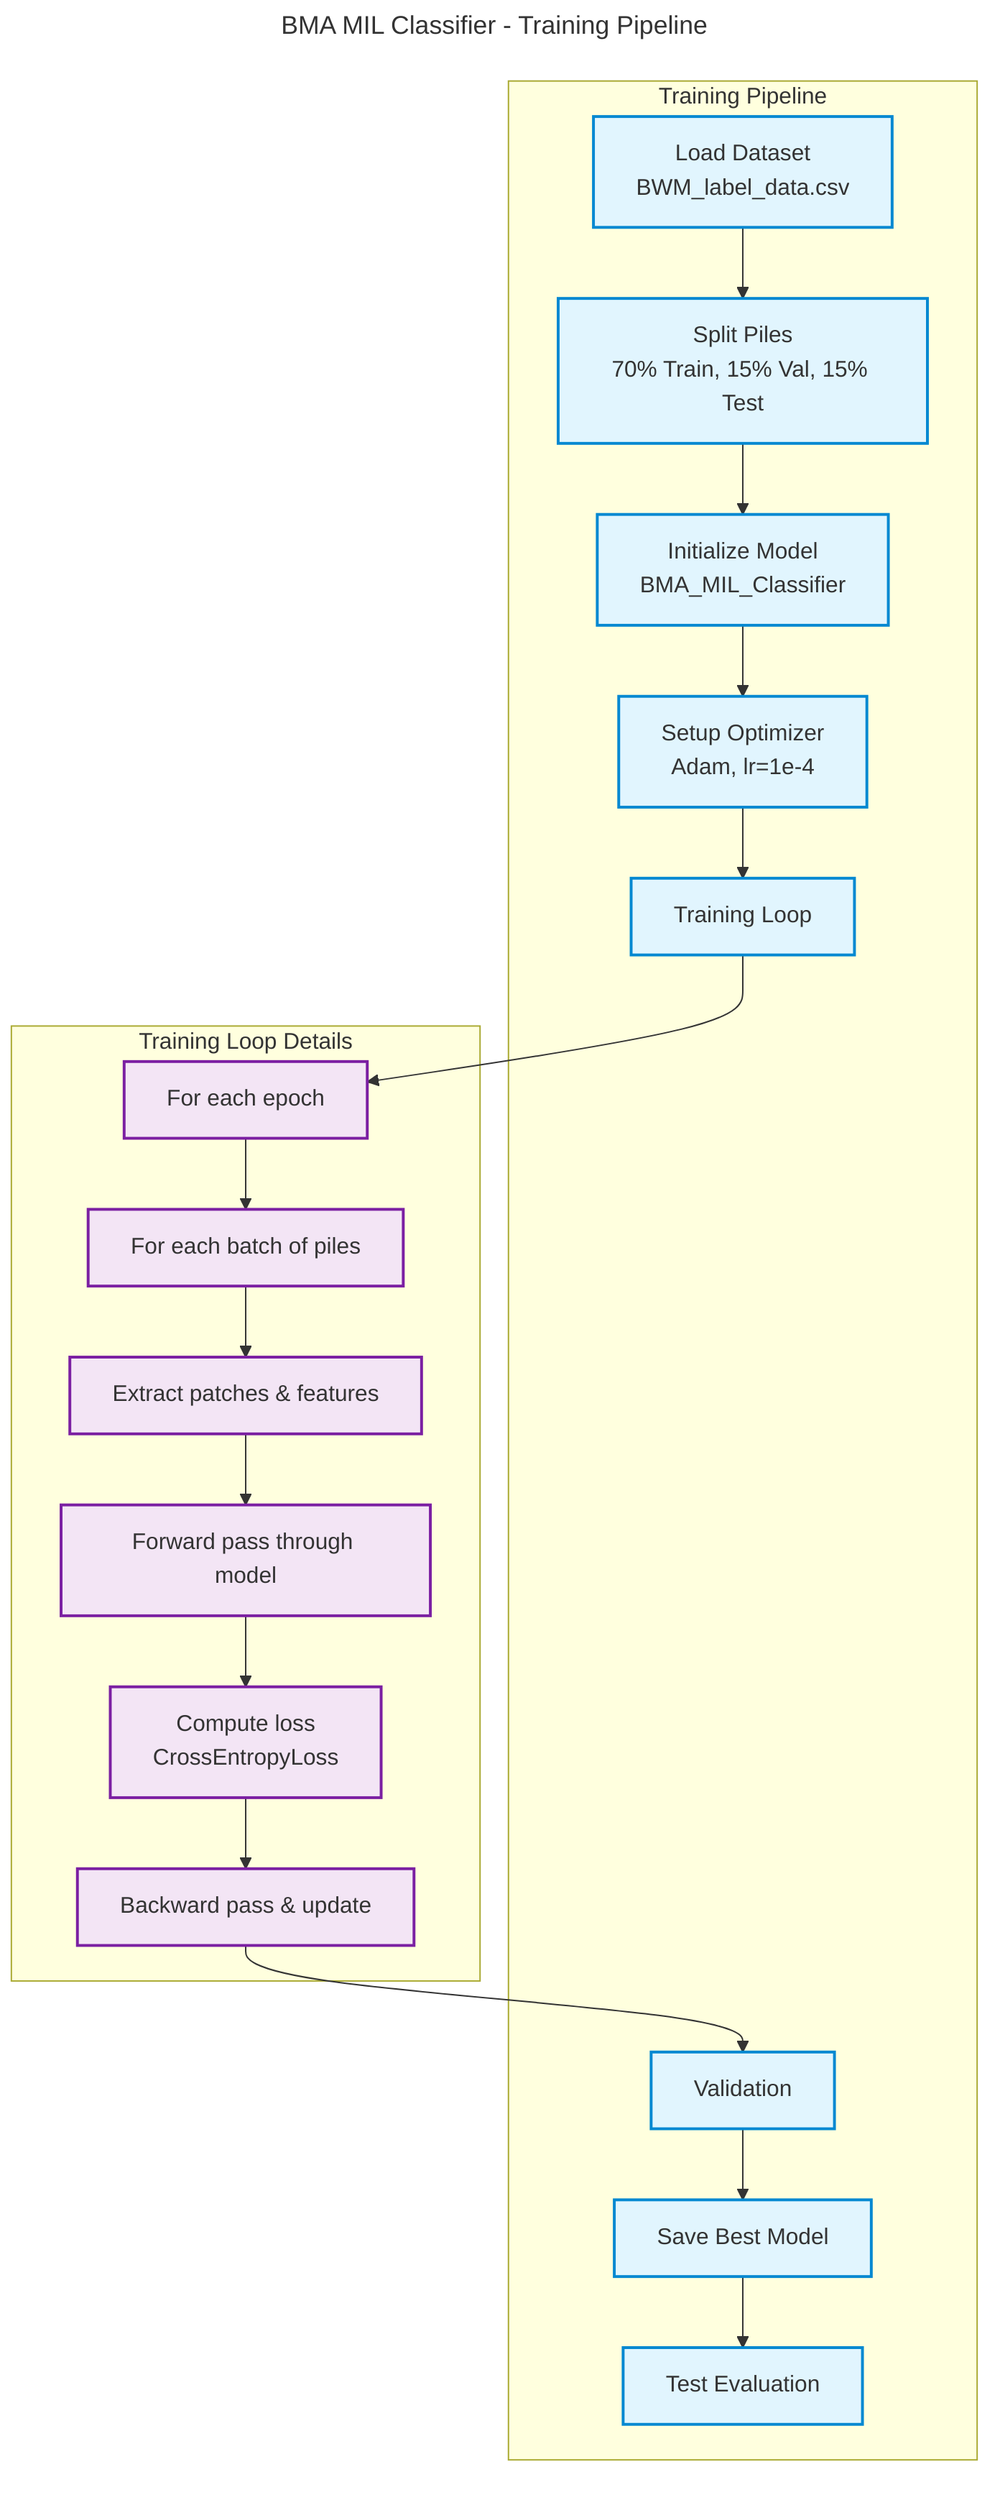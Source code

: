 ---
title: BMA MIL Classifier - Training Pipeline
---

flowchart TB
    subgraph "Training Pipeline"
        A[Load Dataset<br/>BWM_label_data.csv]
        B[Split Piles<br/>70% Train, 15% Val, 15% Test]
        C[Initialize Model<br/>BMA_MIL_Classifier]
        D[Setup Optimizer<br/>Adam, lr=1e-4]
        E[Training Loop]
        F[Validation]
        G[Save Best Model]
        H[Test Evaluation]
    end

    subgraph "Training Loop Details"
        E1[For each epoch]
        E2[For each batch of piles]
        E3[Extract patches & features]
        E4[Forward pass through model]
        E5[Compute loss<br/>CrossEntropyLoss]
        E6[Backward pass & update]
    end

    A --> B
    B --> C
    C --> D
    D --> E
    E --> E1
    E1 --> E2
    E2 --> E3
    E3 --> E4
    E4 --> E5
    E5 --> E6
    E6 --> F
    F --> G
    G --> H

    %% Styling
    classDef pipeline fill:#e1f5fe,stroke:#0288d1,stroke-width:2px
    classDef loop fill:#f3e5f5,stroke:#7b1fa2,stroke-width:2px
    classDef eval fill:#e8f5e8,stroke:#388e3c,stroke-width:2px

    class A,B,C,D,E,F,G,H pipeline
    class E1,E2,E3,E4,E5,E6 loop